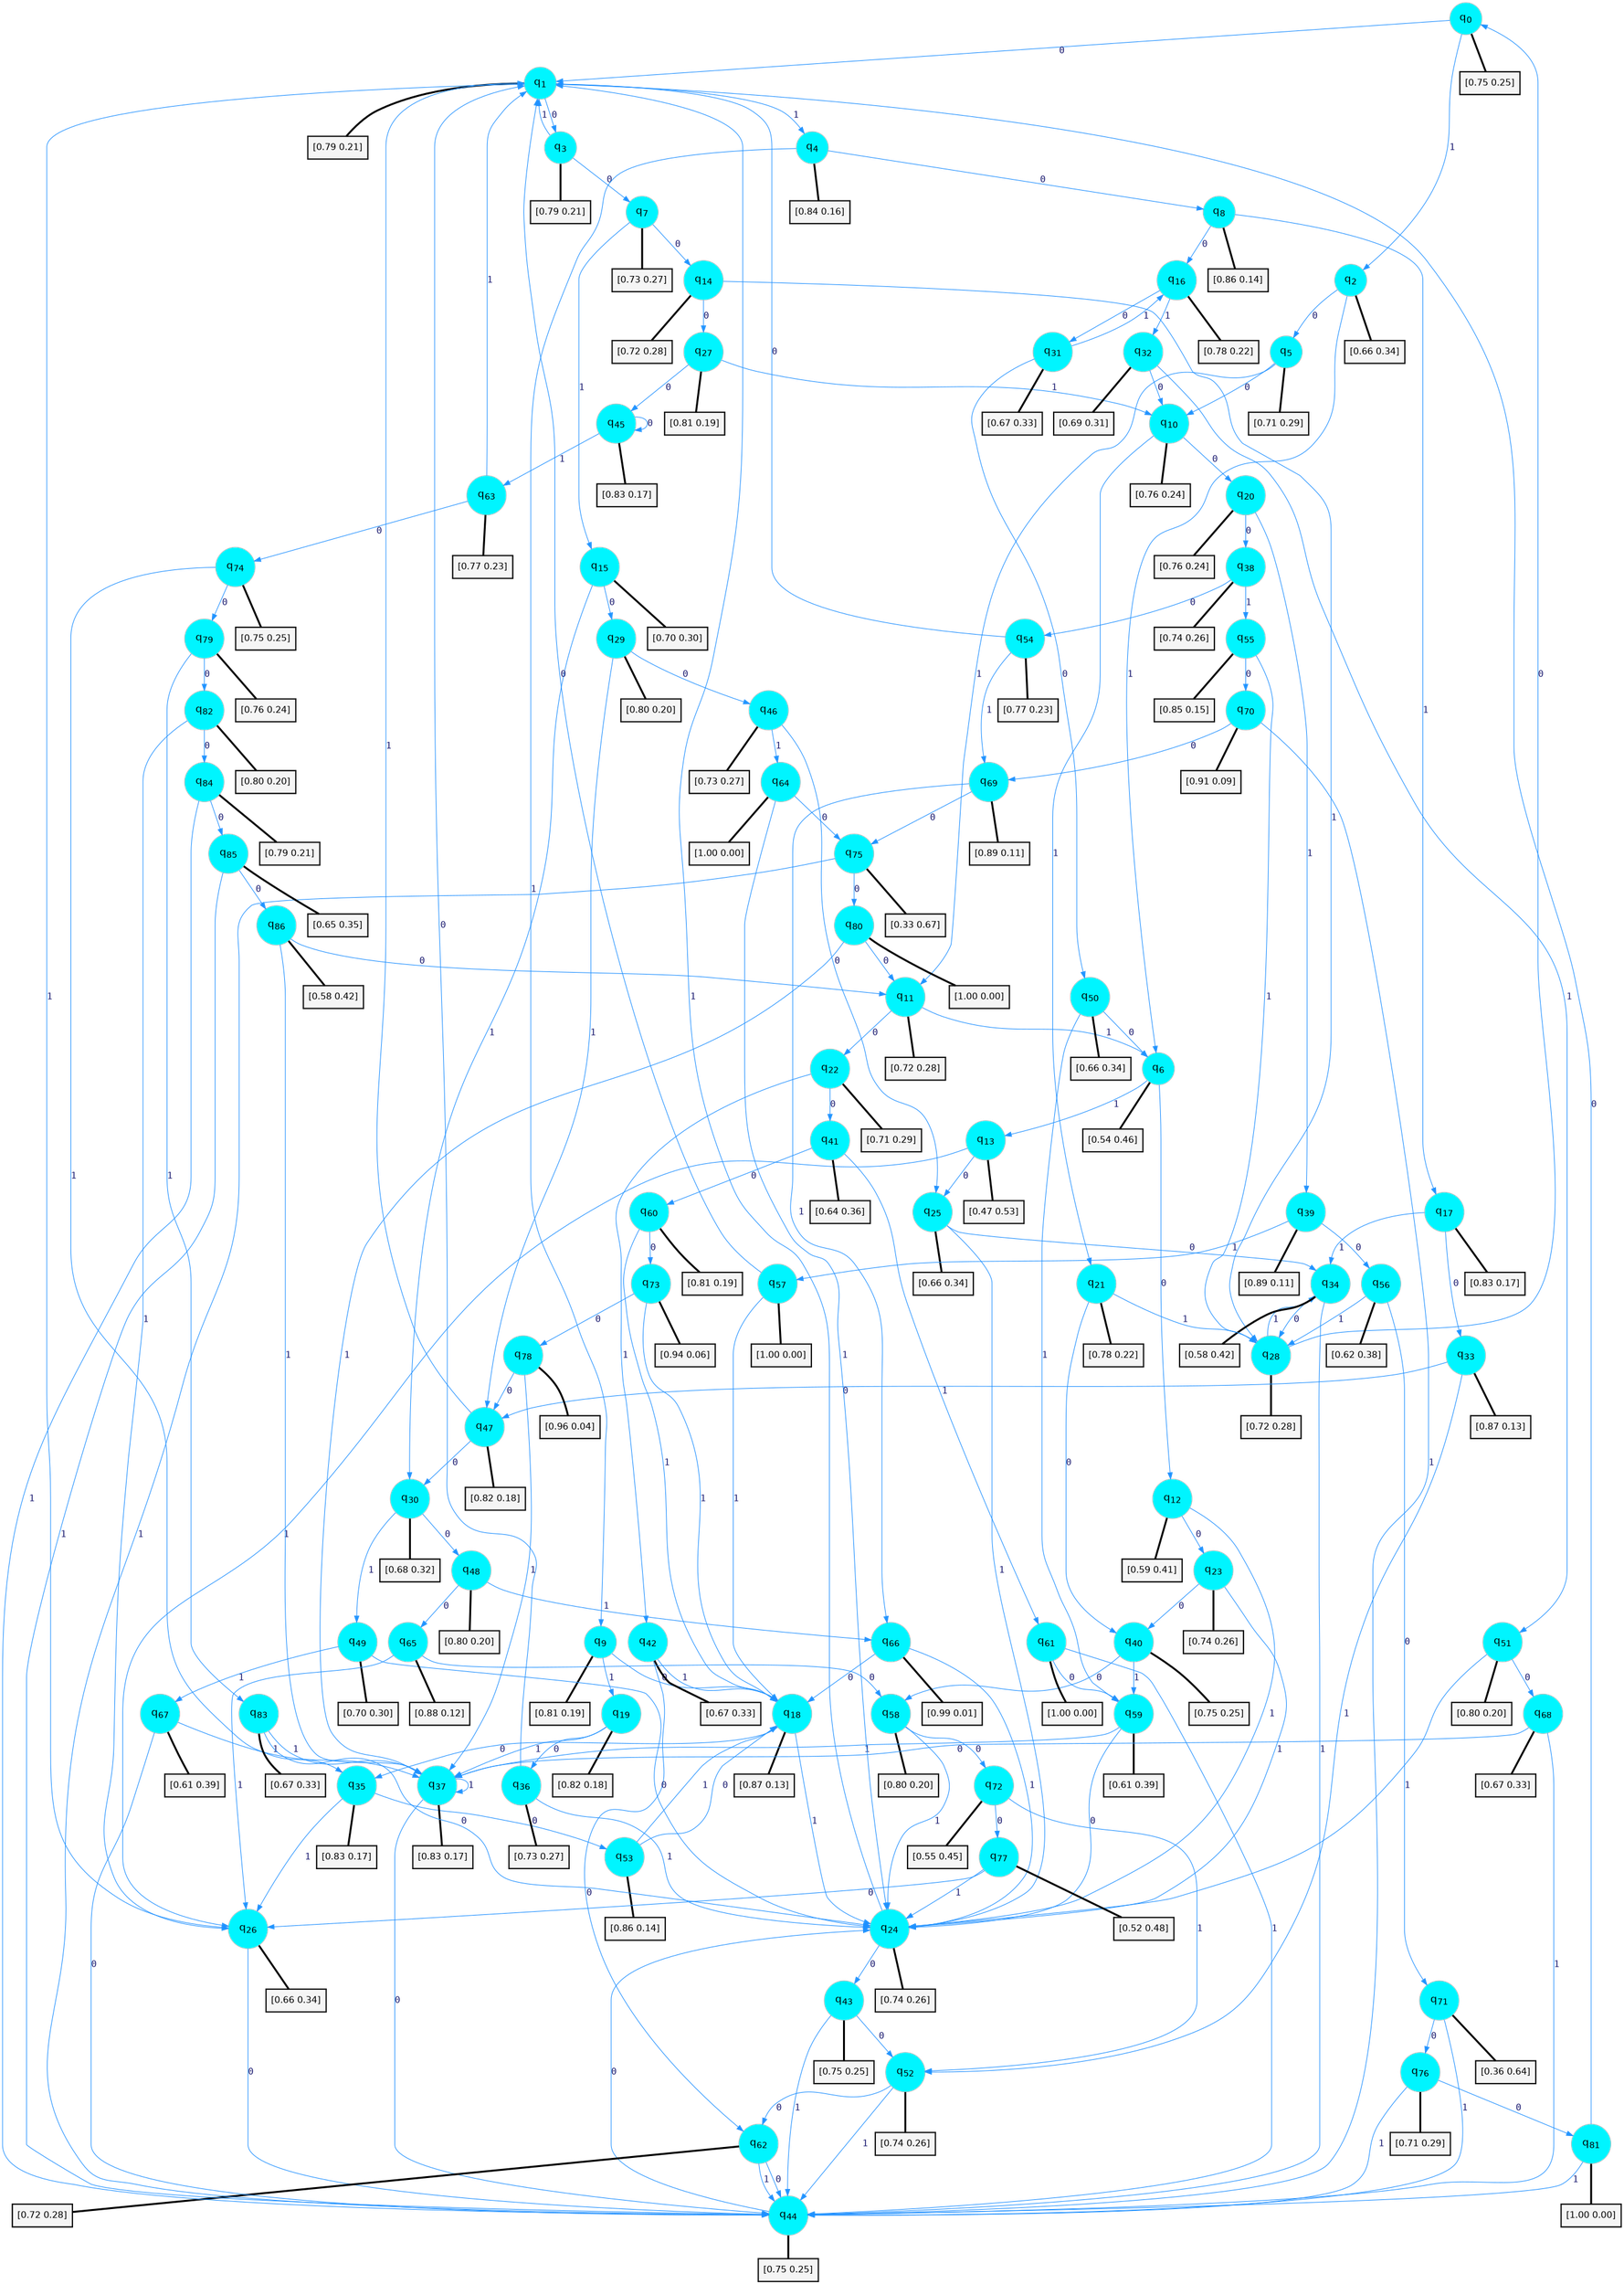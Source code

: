 digraph G {
graph [
bgcolor=transparent, dpi=300, rankdir=TD, size="40,25"];
node [
color=gray, fillcolor=turquoise1, fontcolor=black, fontname=Helvetica, fontsize=16, fontweight=bold, shape=circle, style=filled];
edge [
arrowsize=1, color=dodgerblue1, fontcolor=midnightblue, fontname=courier, fontweight=bold, penwidth=1, style=solid, weight=20];
0[label=<q<SUB>0</SUB>>];
1[label=<q<SUB>1</SUB>>];
2[label=<q<SUB>2</SUB>>];
3[label=<q<SUB>3</SUB>>];
4[label=<q<SUB>4</SUB>>];
5[label=<q<SUB>5</SUB>>];
6[label=<q<SUB>6</SUB>>];
7[label=<q<SUB>7</SUB>>];
8[label=<q<SUB>8</SUB>>];
9[label=<q<SUB>9</SUB>>];
10[label=<q<SUB>10</SUB>>];
11[label=<q<SUB>11</SUB>>];
12[label=<q<SUB>12</SUB>>];
13[label=<q<SUB>13</SUB>>];
14[label=<q<SUB>14</SUB>>];
15[label=<q<SUB>15</SUB>>];
16[label=<q<SUB>16</SUB>>];
17[label=<q<SUB>17</SUB>>];
18[label=<q<SUB>18</SUB>>];
19[label=<q<SUB>19</SUB>>];
20[label=<q<SUB>20</SUB>>];
21[label=<q<SUB>21</SUB>>];
22[label=<q<SUB>22</SUB>>];
23[label=<q<SUB>23</SUB>>];
24[label=<q<SUB>24</SUB>>];
25[label=<q<SUB>25</SUB>>];
26[label=<q<SUB>26</SUB>>];
27[label=<q<SUB>27</SUB>>];
28[label=<q<SUB>28</SUB>>];
29[label=<q<SUB>29</SUB>>];
30[label=<q<SUB>30</SUB>>];
31[label=<q<SUB>31</SUB>>];
32[label=<q<SUB>32</SUB>>];
33[label=<q<SUB>33</SUB>>];
34[label=<q<SUB>34</SUB>>];
35[label=<q<SUB>35</SUB>>];
36[label=<q<SUB>36</SUB>>];
37[label=<q<SUB>37</SUB>>];
38[label=<q<SUB>38</SUB>>];
39[label=<q<SUB>39</SUB>>];
40[label=<q<SUB>40</SUB>>];
41[label=<q<SUB>41</SUB>>];
42[label=<q<SUB>42</SUB>>];
43[label=<q<SUB>43</SUB>>];
44[label=<q<SUB>44</SUB>>];
45[label=<q<SUB>45</SUB>>];
46[label=<q<SUB>46</SUB>>];
47[label=<q<SUB>47</SUB>>];
48[label=<q<SUB>48</SUB>>];
49[label=<q<SUB>49</SUB>>];
50[label=<q<SUB>50</SUB>>];
51[label=<q<SUB>51</SUB>>];
52[label=<q<SUB>52</SUB>>];
53[label=<q<SUB>53</SUB>>];
54[label=<q<SUB>54</SUB>>];
55[label=<q<SUB>55</SUB>>];
56[label=<q<SUB>56</SUB>>];
57[label=<q<SUB>57</SUB>>];
58[label=<q<SUB>58</SUB>>];
59[label=<q<SUB>59</SUB>>];
60[label=<q<SUB>60</SUB>>];
61[label=<q<SUB>61</SUB>>];
62[label=<q<SUB>62</SUB>>];
63[label=<q<SUB>63</SUB>>];
64[label=<q<SUB>64</SUB>>];
65[label=<q<SUB>65</SUB>>];
66[label=<q<SUB>66</SUB>>];
67[label=<q<SUB>67</SUB>>];
68[label=<q<SUB>68</SUB>>];
69[label=<q<SUB>69</SUB>>];
70[label=<q<SUB>70</SUB>>];
71[label=<q<SUB>71</SUB>>];
72[label=<q<SUB>72</SUB>>];
73[label=<q<SUB>73</SUB>>];
74[label=<q<SUB>74</SUB>>];
75[label=<q<SUB>75</SUB>>];
76[label=<q<SUB>76</SUB>>];
77[label=<q<SUB>77</SUB>>];
78[label=<q<SUB>78</SUB>>];
79[label=<q<SUB>79</SUB>>];
80[label=<q<SUB>80</SUB>>];
81[label=<q<SUB>81</SUB>>];
82[label=<q<SUB>82</SUB>>];
83[label=<q<SUB>83</SUB>>];
84[label=<q<SUB>84</SUB>>];
85[label=<q<SUB>85</SUB>>];
86[label=<q<SUB>86</SUB>>];
87[label="[0.75 0.25]", shape=box,fontcolor=black, fontname=Helvetica, fontsize=14, penwidth=2, fillcolor=whitesmoke,color=black];
88[label="[0.79 0.21]", shape=box,fontcolor=black, fontname=Helvetica, fontsize=14, penwidth=2, fillcolor=whitesmoke,color=black];
89[label="[0.66 0.34]", shape=box,fontcolor=black, fontname=Helvetica, fontsize=14, penwidth=2, fillcolor=whitesmoke,color=black];
90[label="[0.79 0.21]", shape=box,fontcolor=black, fontname=Helvetica, fontsize=14, penwidth=2, fillcolor=whitesmoke,color=black];
91[label="[0.84 0.16]", shape=box,fontcolor=black, fontname=Helvetica, fontsize=14, penwidth=2, fillcolor=whitesmoke,color=black];
92[label="[0.71 0.29]", shape=box,fontcolor=black, fontname=Helvetica, fontsize=14, penwidth=2, fillcolor=whitesmoke,color=black];
93[label="[0.54 0.46]", shape=box,fontcolor=black, fontname=Helvetica, fontsize=14, penwidth=2, fillcolor=whitesmoke,color=black];
94[label="[0.73 0.27]", shape=box,fontcolor=black, fontname=Helvetica, fontsize=14, penwidth=2, fillcolor=whitesmoke,color=black];
95[label="[0.86 0.14]", shape=box,fontcolor=black, fontname=Helvetica, fontsize=14, penwidth=2, fillcolor=whitesmoke,color=black];
96[label="[0.81 0.19]", shape=box,fontcolor=black, fontname=Helvetica, fontsize=14, penwidth=2, fillcolor=whitesmoke,color=black];
97[label="[0.76 0.24]", shape=box,fontcolor=black, fontname=Helvetica, fontsize=14, penwidth=2, fillcolor=whitesmoke,color=black];
98[label="[0.72 0.28]", shape=box,fontcolor=black, fontname=Helvetica, fontsize=14, penwidth=2, fillcolor=whitesmoke,color=black];
99[label="[0.59 0.41]", shape=box,fontcolor=black, fontname=Helvetica, fontsize=14, penwidth=2, fillcolor=whitesmoke,color=black];
100[label="[0.47 0.53]", shape=box,fontcolor=black, fontname=Helvetica, fontsize=14, penwidth=2, fillcolor=whitesmoke,color=black];
101[label="[0.72 0.28]", shape=box,fontcolor=black, fontname=Helvetica, fontsize=14, penwidth=2, fillcolor=whitesmoke,color=black];
102[label="[0.70 0.30]", shape=box,fontcolor=black, fontname=Helvetica, fontsize=14, penwidth=2, fillcolor=whitesmoke,color=black];
103[label="[0.78 0.22]", shape=box,fontcolor=black, fontname=Helvetica, fontsize=14, penwidth=2, fillcolor=whitesmoke,color=black];
104[label="[0.83 0.17]", shape=box,fontcolor=black, fontname=Helvetica, fontsize=14, penwidth=2, fillcolor=whitesmoke,color=black];
105[label="[0.87 0.13]", shape=box,fontcolor=black, fontname=Helvetica, fontsize=14, penwidth=2, fillcolor=whitesmoke,color=black];
106[label="[0.82 0.18]", shape=box,fontcolor=black, fontname=Helvetica, fontsize=14, penwidth=2, fillcolor=whitesmoke,color=black];
107[label="[0.76 0.24]", shape=box,fontcolor=black, fontname=Helvetica, fontsize=14, penwidth=2, fillcolor=whitesmoke,color=black];
108[label="[0.78 0.22]", shape=box,fontcolor=black, fontname=Helvetica, fontsize=14, penwidth=2, fillcolor=whitesmoke,color=black];
109[label="[0.71 0.29]", shape=box,fontcolor=black, fontname=Helvetica, fontsize=14, penwidth=2, fillcolor=whitesmoke,color=black];
110[label="[0.74 0.26]", shape=box,fontcolor=black, fontname=Helvetica, fontsize=14, penwidth=2, fillcolor=whitesmoke,color=black];
111[label="[0.74 0.26]", shape=box,fontcolor=black, fontname=Helvetica, fontsize=14, penwidth=2, fillcolor=whitesmoke,color=black];
112[label="[0.66 0.34]", shape=box,fontcolor=black, fontname=Helvetica, fontsize=14, penwidth=2, fillcolor=whitesmoke,color=black];
113[label="[0.66 0.34]", shape=box,fontcolor=black, fontname=Helvetica, fontsize=14, penwidth=2, fillcolor=whitesmoke,color=black];
114[label="[0.81 0.19]", shape=box,fontcolor=black, fontname=Helvetica, fontsize=14, penwidth=2, fillcolor=whitesmoke,color=black];
115[label="[0.72 0.28]", shape=box,fontcolor=black, fontname=Helvetica, fontsize=14, penwidth=2, fillcolor=whitesmoke,color=black];
116[label="[0.80 0.20]", shape=box,fontcolor=black, fontname=Helvetica, fontsize=14, penwidth=2, fillcolor=whitesmoke,color=black];
117[label="[0.68 0.32]", shape=box,fontcolor=black, fontname=Helvetica, fontsize=14, penwidth=2, fillcolor=whitesmoke,color=black];
118[label="[0.67 0.33]", shape=box,fontcolor=black, fontname=Helvetica, fontsize=14, penwidth=2, fillcolor=whitesmoke,color=black];
119[label="[0.69 0.31]", shape=box,fontcolor=black, fontname=Helvetica, fontsize=14, penwidth=2, fillcolor=whitesmoke,color=black];
120[label="[0.87 0.13]", shape=box,fontcolor=black, fontname=Helvetica, fontsize=14, penwidth=2, fillcolor=whitesmoke,color=black];
121[label="[0.58 0.42]", shape=box,fontcolor=black, fontname=Helvetica, fontsize=14, penwidth=2, fillcolor=whitesmoke,color=black];
122[label="[0.83 0.17]", shape=box,fontcolor=black, fontname=Helvetica, fontsize=14, penwidth=2, fillcolor=whitesmoke,color=black];
123[label="[0.73 0.27]", shape=box,fontcolor=black, fontname=Helvetica, fontsize=14, penwidth=2, fillcolor=whitesmoke,color=black];
124[label="[0.83 0.17]", shape=box,fontcolor=black, fontname=Helvetica, fontsize=14, penwidth=2, fillcolor=whitesmoke,color=black];
125[label="[0.74 0.26]", shape=box,fontcolor=black, fontname=Helvetica, fontsize=14, penwidth=2, fillcolor=whitesmoke,color=black];
126[label="[0.89 0.11]", shape=box,fontcolor=black, fontname=Helvetica, fontsize=14, penwidth=2, fillcolor=whitesmoke,color=black];
127[label="[0.75 0.25]", shape=box,fontcolor=black, fontname=Helvetica, fontsize=14, penwidth=2, fillcolor=whitesmoke,color=black];
128[label="[0.64 0.36]", shape=box,fontcolor=black, fontname=Helvetica, fontsize=14, penwidth=2, fillcolor=whitesmoke,color=black];
129[label="[0.67 0.33]", shape=box,fontcolor=black, fontname=Helvetica, fontsize=14, penwidth=2, fillcolor=whitesmoke,color=black];
130[label="[0.75 0.25]", shape=box,fontcolor=black, fontname=Helvetica, fontsize=14, penwidth=2, fillcolor=whitesmoke,color=black];
131[label="[0.75 0.25]", shape=box,fontcolor=black, fontname=Helvetica, fontsize=14, penwidth=2, fillcolor=whitesmoke,color=black];
132[label="[0.83 0.17]", shape=box,fontcolor=black, fontname=Helvetica, fontsize=14, penwidth=2, fillcolor=whitesmoke,color=black];
133[label="[0.73 0.27]", shape=box,fontcolor=black, fontname=Helvetica, fontsize=14, penwidth=2, fillcolor=whitesmoke,color=black];
134[label="[0.82 0.18]", shape=box,fontcolor=black, fontname=Helvetica, fontsize=14, penwidth=2, fillcolor=whitesmoke,color=black];
135[label="[0.80 0.20]", shape=box,fontcolor=black, fontname=Helvetica, fontsize=14, penwidth=2, fillcolor=whitesmoke,color=black];
136[label="[0.70 0.30]", shape=box,fontcolor=black, fontname=Helvetica, fontsize=14, penwidth=2, fillcolor=whitesmoke,color=black];
137[label="[0.66 0.34]", shape=box,fontcolor=black, fontname=Helvetica, fontsize=14, penwidth=2, fillcolor=whitesmoke,color=black];
138[label="[0.80 0.20]", shape=box,fontcolor=black, fontname=Helvetica, fontsize=14, penwidth=2, fillcolor=whitesmoke,color=black];
139[label="[0.74 0.26]", shape=box,fontcolor=black, fontname=Helvetica, fontsize=14, penwidth=2, fillcolor=whitesmoke,color=black];
140[label="[0.86 0.14]", shape=box,fontcolor=black, fontname=Helvetica, fontsize=14, penwidth=2, fillcolor=whitesmoke,color=black];
141[label="[0.77 0.23]", shape=box,fontcolor=black, fontname=Helvetica, fontsize=14, penwidth=2, fillcolor=whitesmoke,color=black];
142[label="[0.85 0.15]", shape=box,fontcolor=black, fontname=Helvetica, fontsize=14, penwidth=2, fillcolor=whitesmoke,color=black];
143[label="[0.62 0.38]", shape=box,fontcolor=black, fontname=Helvetica, fontsize=14, penwidth=2, fillcolor=whitesmoke,color=black];
144[label="[1.00 0.00]", shape=box,fontcolor=black, fontname=Helvetica, fontsize=14, penwidth=2, fillcolor=whitesmoke,color=black];
145[label="[0.80 0.20]", shape=box,fontcolor=black, fontname=Helvetica, fontsize=14, penwidth=2, fillcolor=whitesmoke,color=black];
146[label="[0.61 0.39]", shape=box,fontcolor=black, fontname=Helvetica, fontsize=14, penwidth=2, fillcolor=whitesmoke,color=black];
147[label="[0.81 0.19]", shape=box,fontcolor=black, fontname=Helvetica, fontsize=14, penwidth=2, fillcolor=whitesmoke,color=black];
148[label="[1.00 0.00]", shape=box,fontcolor=black, fontname=Helvetica, fontsize=14, penwidth=2, fillcolor=whitesmoke,color=black];
149[label="[0.72 0.28]", shape=box,fontcolor=black, fontname=Helvetica, fontsize=14, penwidth=2, fillcolor=whitesmoke,color=black];
150[label="[0.77 0.23]", shape=box,fontcolor=black, fontname=Helvetica, fontsize=14, penwidth=2, fillcolor=whitesmoke,color=black];
151[label="[1.00 0.00]", shape=box,fontcolor=black, fontname=Helvetica, fontsize=14, penwidth=2, fillcolor=whitesmoke,color=black];
152[label="[0.88 0.12]", shape=box,fontcolor=black, fontname=Helvetica, fontsize=14, penwidth=2, fillcolor=whitesmoke,color=black];
153[label="[0.99 0.01]", shape=box,fontcolor=black, fontname=Helvetica, fontsize=14, penwidth=2, fillcolor=whitesmoke,color=black];
154[label="[0.61 0.39]", shape=box,fontcolor=black, fontname=Helvetica, fontsize=14, penwidth=2, fillcolor=whitesmoke,color=black];
155[label="[0.67 0.33]", shape=box,fontcolor=black, fontname=Helvetica, fontsize=14, penwidth=2, fillcolor=whitesmoke,color=black];
156[label="[0.89 0.11]", shape=box,fontcolor=black, fontname=Helvetica, fontsize=14, penwidth=2, fillcolor=whitesmoke,color=black];
157[label="[0.91 0.09]", shape=box,fontcolor=black, fontname=Helvetica, fontsize=14, penwidth=2, fillcolor=whitesmoke,color=black];
158[label="[0.36 0.64]", shape=box,fontcolor=black, fontname=Helvetica, fontsize=14, penwidth=2, fillcolor=whitesmoke,color=black];
159[label="[0.55 0.45]", shape=box,fontcolor=black, fontname=Helvetica, fontsize=14, penwidth=2, fillcolor=whitesmoke,color=black];
160[label="[0.94 0.06]", shape=box,fontcolor=black, fontname=Helvetica, fontsize=14, penwidth=2, fillcolor=whitesmoke,color=black];
161[label="[0.75 0.25]", shape=box,fontcolor=black, fontname=Helvetica, fontsize=14, penwidth=2, fillcolor=whitesmoke,color=black];
162[label="[0.33 0.67]", shape=box,fontcolor=black, fontname=Helvetica, fontsize=14, penwidth=2, fillcolor=whitesmoke,color=black];
163[label="[0.71 0.29]", shape=box,fontcolor=black, fontname=Helvetica, fontsize=14, penwidth=2, fillcolor=whitesmoke,color=black];
164[label="[0.52 0.48]", shape=box,fontcolor=black, fontname=Helvetica, fontsize=14, penwidth=2, fillcolor=whitesmoke,color=black];
165[label="[0.96 0.04]", shape=box,fontcolor=black, fontname=Helvetica, fontsize=14, penwidth=2, fillcolor=whitesmoke,color=black];
166[label="[0.76 0.24]", shape=box,fontcolor=black, fontname=Helvetica, fontsize=14, penwidth=2, fillcolor=whitesmoke,color=black];
167[label="[1.00 0.00]", shape=box,fontcolor=black, fontname=Helvetica, fontsize=14, penwidth=2, fillcolor=whitesmoke,color=black];
168[label="[1.00 0.00]", shape=box,fontcolor=black, fontname=Helvetica, fontsize=14, penwidth=2, fillcolor=whitesmoke,color=black];
169[label="[0.80 0.20]", shape=box,fontcolor=black, fontname=Helvetica, fontsize=14, penwidth=2, fillcolor=whitesmoke,color=black];
170[label="[0.67 0.33]", shape=box,fontcolor=black, fontname=Helvetica, fontsize=14, penwidth=2, fillcolor=whitesmoke,color=black];
171[label="[0.79 0.21]", shape=box,fontcolor=black, fontname=Helvetica, fontsize=14, penwidth=2, fillcolor=whitesmoke,color=black];
172[label="[0.65 0.35]", shape=box,fontcolor=black, fontname=Helvetica, fontsize=14, penwidth=2, fillcolor=whitesmoke,color=black];
173[label="[0.58 0.42]", shape=box,fontcolor=black, fontname=Helvetica, fontsize=14, penwidth=2, fillcolor=whitesmoke,color=black];
0->1 [label=0];
0->2 [label=1];
0->87 [arrowhead=none, penwidth=3,color=black];
1->3 [label=0];
1->4 [label=1];
1->88 [arrowhead=none, penwidth=3,color=black];
2->5 [label=0];
2->6 [label=1];
2->89 [arrowhead=none, penwidth=3,color=black];
3->7 [label=0];
3->1 [label=1];
3->90 [arrowhead=none, penwidth=3,color=black];
4->8 [label=0];
4->9 [label=1];
4->91 [arrowhead=none, penwidth=3,color=black];
5->10 [label=0];
5->11 [label=1];
5->92 [arrowhead=none, penwidth=3,color=black];
6->12 [label=0];
6->13 [label=1];
6->93 [arrowhead=none, penwidth=3,color=black];
7->14 [label=0];
7->15 [label=1];
7->94 [arrowhead=none, penwidth=3,color=black];
8->16 [label=0];
8->17 [label=1];
8->95 [arrowhead=none, penwidth=3,color=black];
9->18 [label=0];
9->19 [label=1];
9->96 [arrowhead=none, penwidth=3,color=black];
10->20 [label=0];
10->21 [label=1];
10->97 [arrowhead=none, penwidth=3,color=black];
11->22 [label=0];
11->6 [label=1];
11->98 [arrowhead=none, penwidth=3,color=black];
12->23 [label=0];
12->24 [label=1];
12->99 [arrowhead=none, penwidth=3,color=black];
13->25 [label=0];
13->26 [label=1];
13->100 [arrowhead=none, penwidth=3,color=black];
14->27 [label=0];
14->28 [label=1];
14->101 [arrowhead=none, penwidth=3,color=black];
15->29 [label=0];
15->30 [label=1];
15->102 [arrowhead=none, penwidth=3,color=black];
16->31 [label=0];
16->32 [label=1];
16->103 [arrowhead=none, penwidth=3,color=black];
17->33 [label=0];
17->34 [label=1];
17->104 [arrowhead=none, penwidth=3,color=black];
18->35 [label=0];
18->24 [label=1];
18->105 [arrowhead=none, penwidth=3,color=black];
19->36 [label=0];
19->37 [label=1];
19->106 [arrowhead=none, penwidth=3,color=black];
20->38 [label=0];
20->39 [label=1];
20->107 [arrowhead=none, penwidth=3,color=black];
21->40 [label=0];
21->28 [label=1];
21->108 [arrowhead=none, penwidth=3,color=black];
22->41 [label=0];
22->42 [label=1];
22->109 [arrowhead=none, penwidth=3,color=black];
23->40 [label=0];
23->24 [label=1];
23->110 [arrowhead=none, penwidth=3,color=black];
24->43 [label=0];
24->1 [label=1];
24->111 [arrowhead=none, penwidth=3,color=black];
25->34 [label=0];
25->24 [label=1];
25->112 [arrowhead=none, penwidth=3,color=black];
26->44 [label=0];
26->1 [label=1];
26->113 [arrowhead=none, penwidth=3,color=black];
27->45 [label=0];
27->10 [label=1];
27->114 [arrowhead=none, penwidth=3,color=black];
28->0 [label=0];
28->34 [label=1];
28->115 [arrowhead=none, penwidth=3,color=black];
29->46 [label=0];
29->47 [label=1];
29->116 [arrowhead=none, penwidth=3,color=black];
30->48 [label=0];
30->49 [label=1];
30->117 [arrowhead=none, penwidth=3,color=black];
31->50 [label=0];
31->16 [label=1];
31->118 [arrowhead=none, penwidth=3,color=black];
32->10 [label=0];
32->51 [label=1];
32->119 [arrowhead=none, penwidth=3,color=black];
33->47 [label=0];
33->52 [label=1];
33->120 [arrowhead=none, penwidth=3,color=black];
34->28 [label=0];
34->44 [label=1];
34->121 [arrowhead=none, penwidth=3,color=black];
35->53 [label=0];
35->26 [label=1];
35->122 [arrowhead=none, penwidth=3,color=black];
36->1 [label=0];
36->24 [label=1];
36->123 [arrowhead=none, penwidth=3,color=black];
37->44 [label=0];
37->37 [label=1];
37->124 [arrowhead=none, penwidth=3,color=black];
38->54 [label=0];
38->55 [label=1];
38->125 [arrowhead=none, penwidth=3,color=black];
39->56 [label=0];
39->57 [label=1];
39->126 [arrowhead=none, penwidth=3,color=black];
40->58 [label=0];
40->59 [label=1];
40->127 [arrowhead=none, penwidth=3,color=black];
41->60 [label=0];
41->61 [label=1];
41->128 [arrowhead=none, penwidth=3,color=black];
42->62 [label=0];
42->18 [label=1];
42->129 [arrowhead=none, penwidth=3,color=black];
43->52 [label=0];
43->44 [label=1];
43->130 [arrowhead=none, penwidth=3,color=black];
44->24 [label=0];
44->131 [arrowhead=none, penwidth=3,color=black];
45->45 [label=0];
45->63 [label=1];
45->132 [arrowhead=none, penwidth=3,color=black];
46->25 [label=0];
46->64 [label=1];
46->133 [arrowhead=none, penwidth=3,color=black];
47->30 [label=0];
47->1 [label=1];
47->134 [arrowhead=none, penwidth=3,color=black];
48->65 [label=0];
48->66 [label=1];
48->135 [arrowhead=none, penwidth=3,color=black];
49->24 [label=0];
49->67 [label=1];
49->136 [arrowhead=none, penwidth=3,color=black];
50->6 [label=0];
50->59 [label=1];
50->137 [arrowhead=none, penwidth=3,color=black];
51->68 [label=0];
51->24 [label=1];
51->138 [arrowhead=none, penwidth=3,color=black];
52->62 [label=0];
52->44 [label=1];
52->139 [arrowhead=none, penwidth=3,color=black];
53->18 [label=0];
53->18 [label=1];
53->140 [arrowhead=none, penwidth=3,color=black];
54->1 [label=0];
54->69 [label=1];
54->141 [arrowhead=none, penwidth=3,color=black];
55->70 [label=0];
55->28 [label=1];
55->142 [arrowhead=none, penwidth=3,color=black];
56->71 [label=0];
56->28 [label=1];
56->143 [arrowhead=none, penwidth=3,color=black];
57->1 [label=0];
57->18 [label=1];
57->144 [arrowhead=none, penwidth=3,color=black];
58->72 [label=0];
58->24 [label=1];
58->145 [arrowhead=none, penwidth=3,color=black];
59->24 [label=0];
59->37 [label=1];
59->146 [arrowhead=none, penwidth=3,color=black];
60->73 [label=0];
60->18 [label=1];
60->147 [arrowhead=none, penwidth=3,color=black];
61->59 [label=0];
61->44 [label=1];
61->148 [arrowhead=none, penwidth=3,color=black];
62->44 [label=0];
62->44 [label=1];
62->149 [arrowhead=none, penwidth=3,color=black];
63->74 [label=0];
63->1 [label=1];
63->150 [arrowhead=none, penwidth=3,color=black];
64->75 [label=0];
64->24 [label=1];
64->151 [arrowhead=none, penwidth=3,color=black];
65->58 [label=0];
65->26 [label=1];
65->152 [arrowhead=none, penwidth=3,color=black];
66->18 [label=0];
66->24 [label=1];
66->153 [arrowhead=none, penwidth=3,color=black];
67->44 [label=0];
67->37 [label=1];
67->154 [arrowhead=none, penwidth=3,color=black];
68->37 [label=0];
68->44 [label=1];
68->155 [arrowhead=none, penwidth=3,color=black];
69->75 [label=0];
69->66 [label=1];
69->156 [arrowhead=none, penwidth=3,color=black];
70->69 [label=0];
70->44 [label=1];
70->157 [arrowhead=none, penwidth=3,color=black];
71->76 [label=0];
71->44 [label=1];
71->158 [arrowhead=none, penwidth=3,color=black];
72->77 [label=0];
72->52 [label=1];
72->159 [arrowhead=none, penwidth=3,color=black];
73->78 [label=0];
73->18 [label=1];
73->160 [arrowhead=none, penwidth=3,color=black];
74->79 [label=0];
74->35 [label=1];
74->161 [arrowhead=none, penwidth=3,color=black];
75->80 [label=0];
75->44 [label=1];
75->162 [arrowhead=none, penwidth=3,color=black];
76->81 [label=0];
76->44 [label=1];
76->163 [arrowhead=none, penwidth=3,color=black];
77->26 [label=0];
77->24 [label=1];
77->164 [arrowhead=none, penwidth=3,color=black];
78->47 [label=0];
78->37 [label=1];
78->165 [arrowhead=none, penwidth=3,color=black];
79->82 [label=0];
79->83 [label=1];
79->166 [arrowhead=none, penwidth=3,color=black];
80->11 [label=0];
80->37 [label=1];
80->167 [arrowhead=none, penwidth=3,color=black];
81->1 [label=0];
81->44 [label=1];
81->168 [arrowhead=none, penwidth=3,color=black];
82->84 [label=0];
82->26 [label=1];
82->169 [arrowhead=none, penwidth=3,color=black];
83->24 [label=0];
83->37 [label=1];
83->170 [arrowhead=none, penwidth=3,color=black];
84->85 [label=0];
84->44 [label=1];
84->171 [arrowhead=none, penwidth=3,color=black];
85->86 [label=0];
85->44 [label=1];
85->172 [arrowhead=none, penwidth=3,color=black];
86->11 [label=0];
86->37 [label=1];
86->173 [arrowhead=none, penwidth=3,color=black];
}
